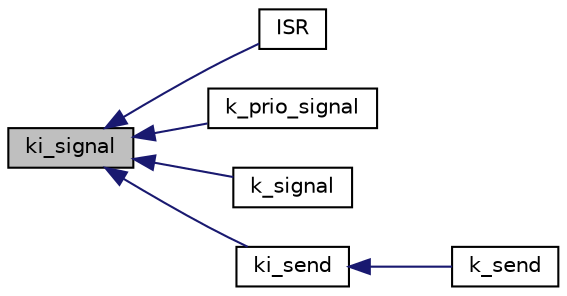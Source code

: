 digraph "ki_signal"
{
  edge [fontname="Helvetica",fontsize="10",labelfontname="Helvetica",labelfontsize="10"];
  node [fontname="Helvetica",fontsize="10",shape=record];
  rankdir="LR";
  Node1 [label="ki_signal",height=0.2,width=0.4,color="black", fillcolor="grey75", style="filled", fontcolor="black"];
  Node1 -> Node2 [dir="back",color="midnightblue",fontsize="10",style="solid",fontname="Helvetica"];
  Node2 [label="ISR",height=0.2,width=0.4,color="black", fillcolor="white", style="filled",URL="$krnl_8c.html#a790cb408825575b88d1107608b1ff389"];
  Node1 -> Node3 [dir="back",color="midnightblue",fontsize="10",style="solid",fontname="Helvetica"];
  Node3 [label="k_prio_signal",height=0.2,width=0.4,color="black", fillcolor="white", style="filled",URL="$krnl_8h.html#a9dd68e067508f30ffdc08622cf7a43dd"];
  Node1 -> Node4 [dir="back",color="midnightblue",fontsize="10",style="solid",fontname="Helvetica"];
  Node4 [label="k_signal",height=0.2,width=0.4,color="black", fillcolor="white", style="filled",URL="$krnl_8h.html#a0c2f743e45400c5d9ac04457b78d3d97"];
  Node1 -> Node5 [dir="back",color="midnightblue",fontsize="10",style="solid",fontname="Helvetica"];
  Node5 [label="ki_send",height=0.2,width=0.4,color="black", fillcolor="white", style="filled",URL="$krnl_8h.html#a7f0e5da0dbd3154fa3b69e3e2e650bed"];
  Node5 -> Node6 [dir="back",color="midnightblue",fontsize="10",style="solid",fontname="Helvetica"];
  Node6 [label="k_send",height=0.2,width=0.4,color="black", fillcolor="white", style="filled",URL="$krnl_8h.html#aad1cd26ac0560fb40b088b229c07f7a3"];
}
